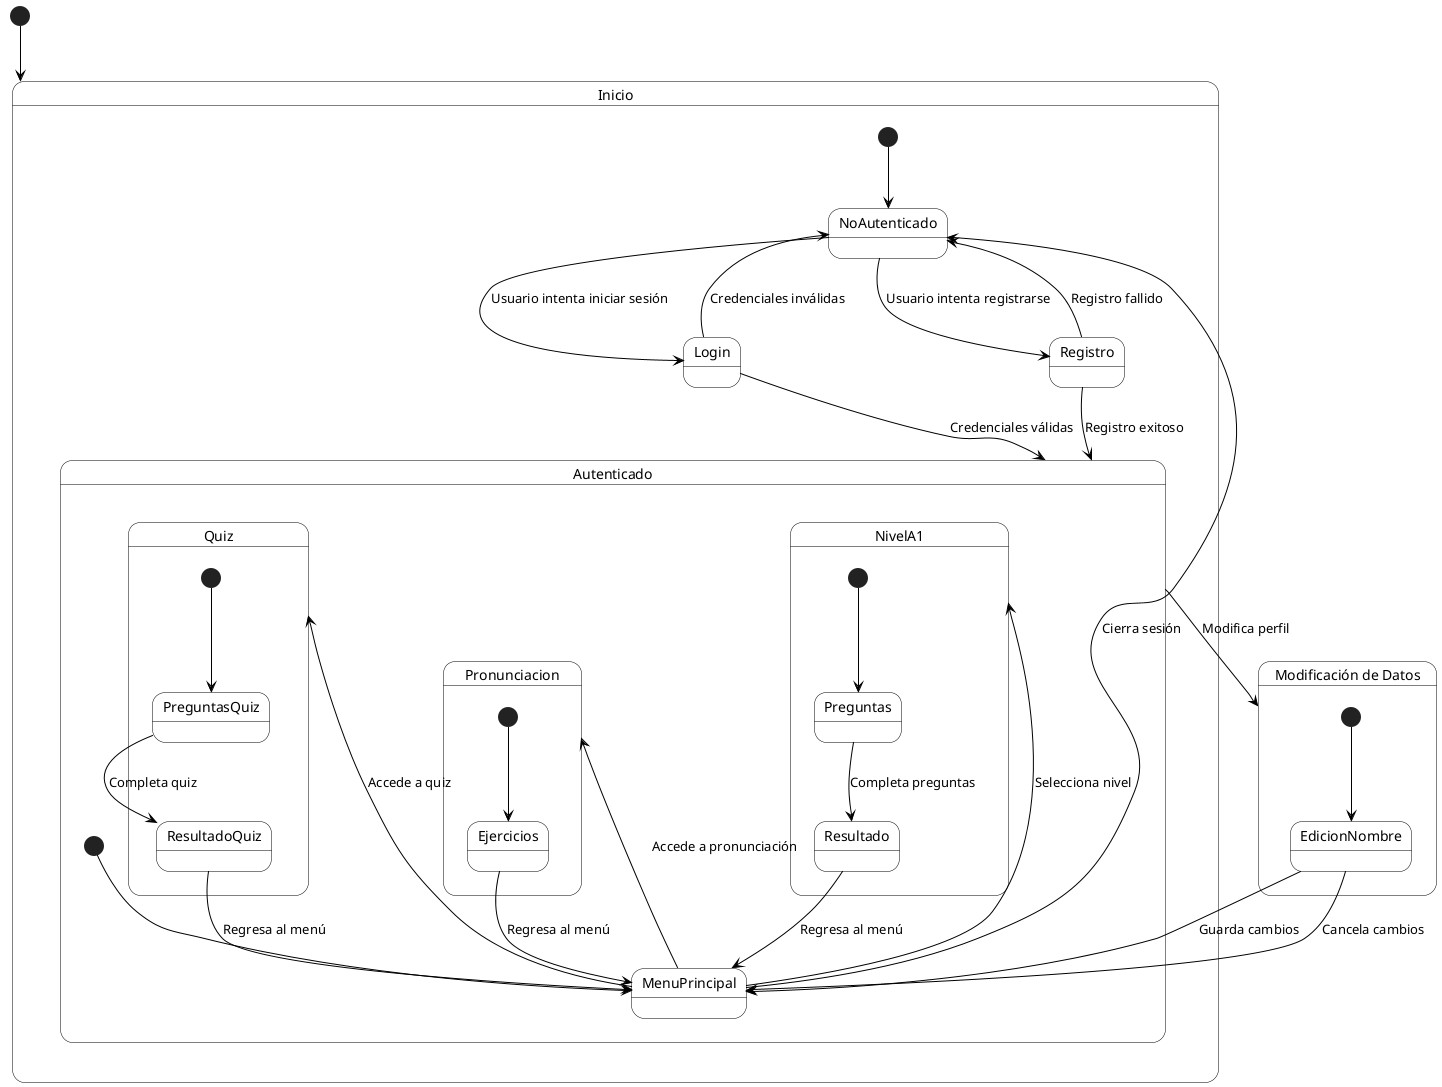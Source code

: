 @startuml
skinparam backgroundColor white
skinparam state {
    BackgroundColor white
    BorderColor black
    ArrowColor black
}

[*] --> Inicio

state Inicio {
    [*] --> NoAutenticado
    NoAutenticado --> Login : Usuario intenta iniciar sesión
    NoAutenticado --> Registro : Usuario intenta registrarse
    Login --> Autenticado : Credenciales válidas
    Registro --> Autenticado : Registro exitoso
    Login --> NoAutenticado : Credenciales inválidas
    Registro --> NoAutenticado : Registro fallido
}

state Autenticado {
    [*] --> MenuPrincipal
    MenuPrincipal --> NivelA1 : Selecciona nivel
    MenuPrincipal --> Pronunciacion : Accede a pronunciación
    MenuPrincipal --> Quiz : Accede a quiz
    MenuPrincipal --> NoAutenticado : Cierra sesión
    
    state NivelA1 {
        [*] --> Preguntas
        Preguntas --> Resultado : Completa preguntas
        Resultado --> MenuPrincipal : Regresa al menú
    }
    
    state Pronunciacion {
        [*] --> Ejercicios
        Ejercicios --> MenuPrincipal : Regresa al menú
    }
    
    state Quiz {
        [*] --> PreguntasQuiz
        PreguntasQuiz --> ResultadoQuiz : Completa quiz
        ResultadoQuiz --> MenuPrincipal : Regresa al menú
    }
}

state "Modificación de Datos" as ModDatos {
    [*] --> EdicionNombre
    EdicionNombre --> MenuPrincipal : Guarda cambios
    EdicionNombre --> MenuPrincipal : Cancela cambios
}

Autenticado --> ModDatos : Modifica perfil

@enduml